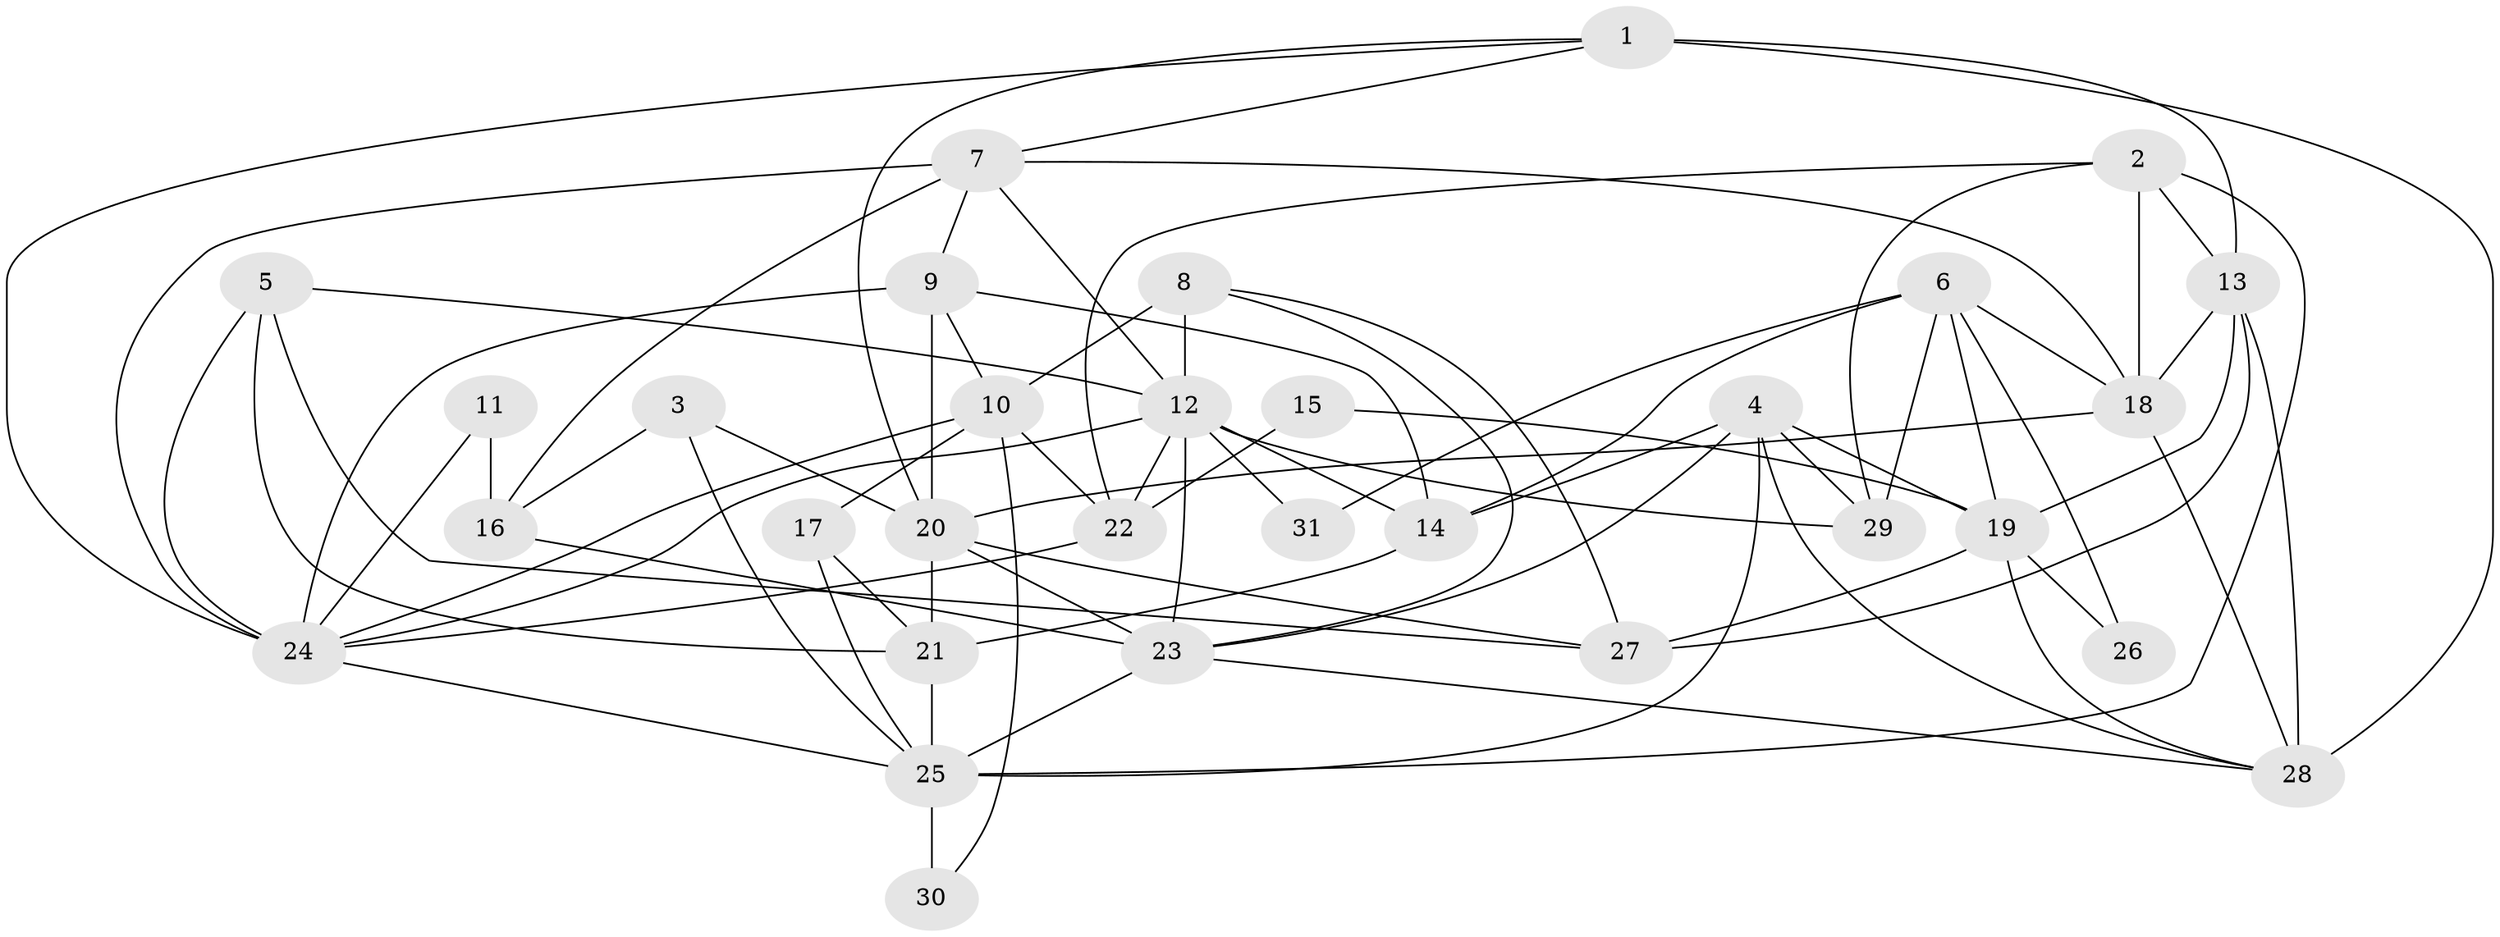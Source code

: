 // original degree distribution, {2: 0.16129032258064516, 3: 0.2903225806451613, 4: 0.1774193548387097, 6: 0.14516129032258066, 5: 0.1774193548387097, 7: 0.04838709677419355}
// Generated by graph-tools (version 1.1) at 2025/26/03/09/25 03:26:18]
// undirected, 31 vertices, 78 edges
graph export_dot {
graph [start="1"]
  node [color=gray90,style=filled];
  1;
  2;
  3;
  4;
  5;
  6;
  7;
  8;
  9;
  10;
  11;
  12;
  13;
  14;
  15;
  16;
  17;
  18;
  19;
  20;
  21;
  22;
  23;
  24;
  25;
  26;
  27;
  28;
  29;
  30;
  31;
  1 -- 7 [weight=1.0];
  1 -- 13 [weight=1.0];
  1 -- 20 [weight=1.0];
  1 -- 24 [weight=1.0];
  1 -- 28 [weight=2.0];
  2 -- 13 [weight=1.0];
  2 -- 18 [weight=1.0];
  2 -- 22 [weight=1.0];
  2 -- 25 [weight=1.0];
  2 -- 29 [weight=1.0];
  3 -- 16 [weight=1.0];
  3 -- 20 [weight=1.0];
  3 -- 25 [weight=2.0];
  4 -- 14 [weight=1.0];
  4 -- 19 [weight=1.0];
  4 -- 23 [weight=1.0];
  4 -- 25 [weight=2.0];
  4 -- 28 [weight=1.0];
  4 -- 29 [weight=1.0];
  5 -- 12 [weight=1.0];
  5 -- 21 [weight=1.0];
  5 -- 24 [weight=2.0];
  5 -- 27 [weight=1.0];
  6 -- 14 [weight=2.0];
  6 -- 18 [weight=1.0];
  6 -- 19 [weight=1.0];
  6 -- 26 [weight=1.0];
  6 -- 29 [weight=1.0];
  6 -- 31 [weight=1.0];
  7 -- 9 [weight=1.0];
  7 -- 12 [weight=1.0];
  7 -- 16 [weight=1.0];
  7 -- 18 [weight=1.0];
  7 -- 24 [weight=1.0];
  8 -- 10 [weight=1.0];
  8 -- 12 [weight=2.0];
  8 -- 23 [weight=1.0];
  8 -- 27 [weight=1.0];
  9 -- 10 [weight=1.0];
  9 -- 14 [weight=2.0];
  9 -- 20 [weight=1.0];
  9 -- 24 [weight=1.0];
  10 -- 17 [weight=1.0];
  10 -- 22 [weight=1.0];
  10 -- 24 [weight=1.0];
  10 -- 30 [weight=1.0];
  11 -- 16 [weight=1.0];
  11 -- 24 [weight=1.0];
  12 -- 14 [weight=1.0];
  12 -- 22 [weight=1.0];
  12 -- 23 [weight=1.0];
  12 -- 24 [weight=1.0];
  12 -- 29 [weight=1.0];
  12 -- 31 [weight=1.0];
  13 -- 18 [weight=1.0];
  13 -- 19 [weight=1.0];
  13 -- 27 [weight=1.0];
  13 -- 28 [weight=1.0];
  14 -- 21 [weight=1.0];
  15 -- 19 [weight=1.0];
  15 -- 22 [weight=1.0];
  16 -- 23 [weight=1.0];
  17 -- 21 [weight=1.0];
  17 -- 25 [weight=2.0];
  18 -- 20 [weight=1.0];
  18 -- 28 [weight=1.0];
  19 -- 26 [weight=1.0];
  19 -- 27 [weight=1.0];
  19 -- 28 [weight=1.0];
  20 -- 21 [weight=1.0];
  20 -- 23 [weight=1.0];
  20 -- 27 [weight=1.0];
  21 -- 25 [weight=1.0];
  22 -- 24 [weight=1.0];
  23 -- 25 [weight=2.0];
  23 -- 28 [weight=1.0];
  24 -- 25 [weight=1.0];
  25 -- 30 [weight=3.0];
}
